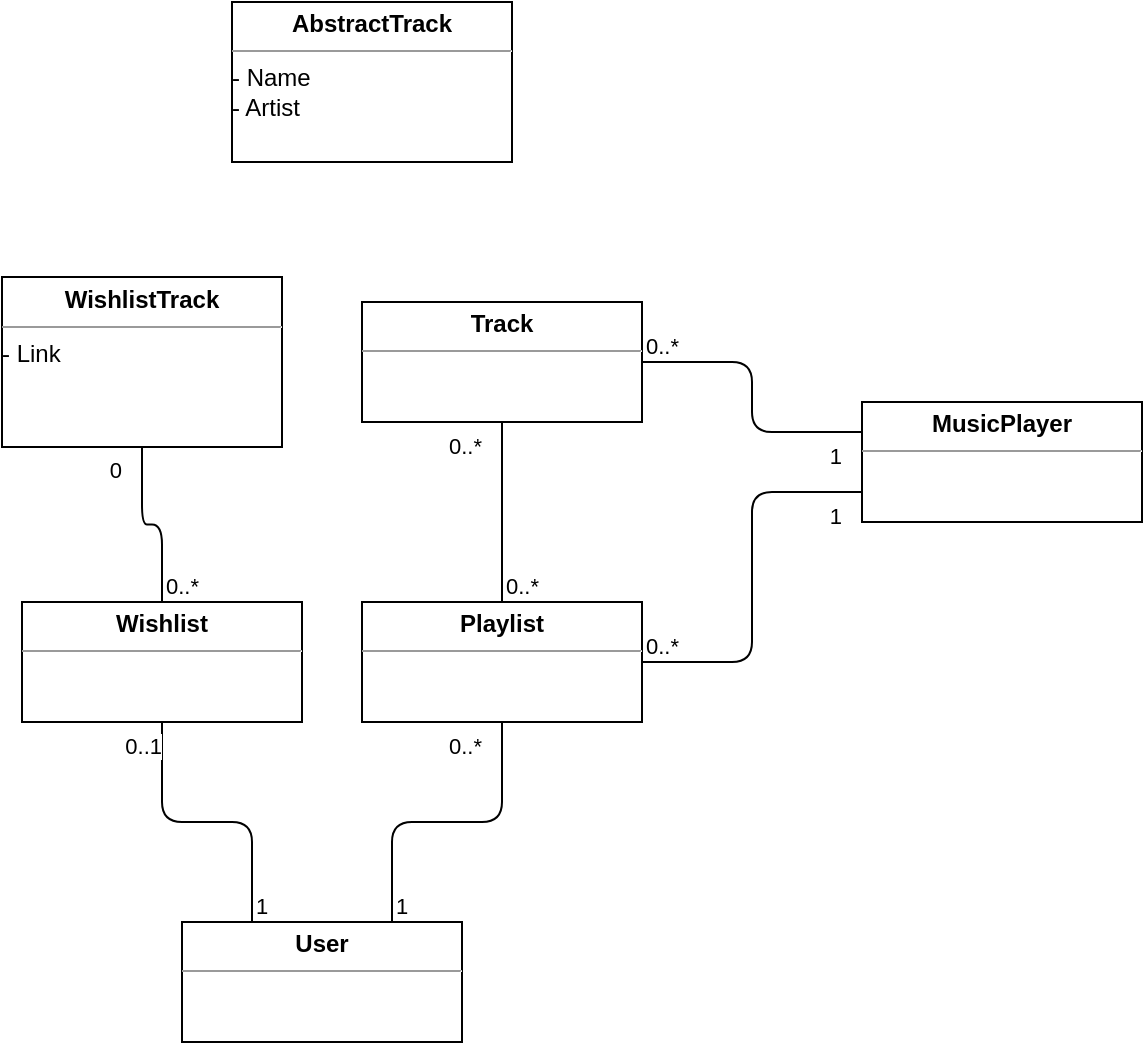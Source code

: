 <mxfile version="13.7.3" type="device"><diagram id="OlzdjApPcNNnX-XfLrIF" name="Page-1"><mxGraphModel dx="981" dy="567" grid="1" gridSize="10" guides="1" tooltips="1" connect="1" arrows="1" fold="1" page="1" pageScale="1" pageWidth="850" pageHeight="1100" math="0" shadow="0"><root><mxCell id="0"/><mxCell id="1" parent="0"/><mxCell id="nvaVFxDI03u6vmSgZv6i-1" value="&lt;p style=&quot;margin: 0px ; margin-top: 4px ; text-align: center&quot;&gt;&lt;b&gt;MusicPlayer&lt;/b&gt;&lt;/p&gt;&lt;hr size=&quot;1&quot;&gt;&lt;div style=&quot;height: 2px&quot;&gt;&lt;/div&gt;&lt;div style=&quot;height: 2px&quot;&gt;&lt;/div&gt;" style="verticalAlign=top;align=left;overflow=fill;fontSize=12;fontFamily=Helvetica;html=1;" parent="1" vertex="1"><mxGeometry x="670" y="260" width="140" height="60" as="geometry"/></mxCell><mxCell id="nvaVFxDI03u6vmSgZv6i-3" value="&lt;p style=&quot;margin: 0px ; margin-top: 4px ; text-align: center&quot;&gt;&lt;b&gt;Track&lt;/b&gt;&lt;/p&gt;&lt;hr size=&quot;1&quot;&gt;&lt;div style=&quot;height: 2px&quot;&gt;&lt;br&gt;&lt;/div&gt;" style="verticalAlign=top;align=left;overflow=fill;fontSize=12;fontFamily=Helvetica;html=1;" parent="1" vertex="1"><mxGeometry x="420" y="210" width="140" height="60" as="geometry"/></mxCell><mxCell id="nvaVFxDI03u6vmSgZv6i-5" value="&lt;p style=&quot;margin: 0px ; margin-top: 4px ; text-align: center&quot;&gt;&lt;b&gt;Playlist&lt;/b&gt;&lt;/p&gt;&lt;hr size=&quot;1&quot;&gt;&lt;div style=&quot;height: 2px&quot;&gt;&lt;br&gt;&lt;/div&gt;" style="verticalAlign=top;align=left;overflow=fill;fontSize=12;fontFamily=Helvetica;html=1;" parent="1" vertex="1"><mxGeometry x="420" y="360" width="140" height="60" as="geometry"/></mxCell><mxCell id="nvaVFxDI03u6vmSgZv6i-8" value="" style="endArrow=none;html=1;edgeStyle=orthogonalEdgeStyle;exitX=0.75;exitY=0;exitDx=0;exitDy=0;entryX=0.5;entryY=1;entryDx=0;entryDy=0;" parent="1" source="nvaVFxDI03u6vmSgZv6i-13" target="nvaVFxDI03u6vmSgZv6i-5" edge="1"><mxGeometry relative="1" as="geometry"><mxPoint x="570" y="440" as="sourcePoint"/><mxPoint x="730" y="440" as="targetPoint"/></mxGeometry></mxCell><mxCell id="nvaVFxDI03u6vmSgZv6i-9" value="1" style="edgeLabel;resizable=0;html=1;align=left;verticalAlign=bottom;" parent="nvaVFxDI03u6vmSgZv6i-8" connectable="0" vertex="1"><mxGeometry x="-1" relative="1" as="geometry"/></mxCell><mxCell id="nvaVFxDI03u6vmSgZv6i-10" value="0..*" style="edgeLabel;resizable=0;html=1;align=right;verticalAlign=bottom;" parent="nvaVFxDI03u6vmSgZv6i-8" connectable="0" vertex="1"><mxGeometry x="1" relative="1" as="geometry"><mxPoint x="-10" y="20" as="offset"/></mxGeometry></mxCell><mxCell id="nvaVFxDI03u6vmSgZv6i-11" value="&lt;p style=&quot;margin: 0px ; margin-top: 4px ; text-align: center&quot;&gt;&lt;b&gt;Wishlist&lt;/b&gt;&lt;/p&gt;&lt;hr size=&quot;1&quot;&gt;&lt;div style=&quot;height: 2px&quot;&gt;&lt;br&gt;&lt;/div&gt;" style="verticalAlign=top;align=left;overflow=fill;fontSize=12;fontFamily=Helvetica;html=1;" parent="1" vertex="1"><mxGeometry x="250" y="360" width="140" height="60" as="geometry"/></mxCell><mxCell id="nvaVFxDI03u6vmSgZv6i-13" value="&lt;p style=&quot;margin: 0px ; margin-top: 4px ; text-align: center&quot;&gt;&lt;b&gt;User&lt;/b&gt;&lt;/p&gt;&lt;hr size=&quot;1&quot;&gt;&lt;div style=&quot;height: 2px&quot;&gt;&lt;br&gt;&lt;/div&gt;" style="verticalAlign=top;align=left;overflow=fill;fontSize=12;fontFamily=Helvetica;html=1;" parent="1" vertex="1"><mxGeometry x="330" y="520" width="140" height="60" as="geometry"/></mxCell><mxCell id="nvaVFxDI03u6vmSgZv6i-15" value="" style="endArrow=none;html=1;edgeStyle=orthogonalEdgeStyle;exitX=0.25;exitY=0;exitDx=0;exitDy=0;entryX=0.5;entryY=1;entryDx=0;entryDy=0;" parent="1" source="nvaVFxDI03u6vmSgZv6i-13" target="nvaVFxDI03u6vmSgZv6i-11" edge="1"><mxGeometry relative="1" as="geometry"><mxPoint x="445" y="530" as="sourcePoint"/><mxPoint x="500" y="430" as="targetPoint"/></mxGeometry></mxCell><mxCell id="nvaVFxDI03u6vmSgZv6i-16" value="1" style="edgeLabel;resizable=0;html=1;align=left;verticalAlign=bottom;" parent="nvaVFxDI03u6vmSgZv6i-15" connectable="0" vertex="1"><mxGeometry x="-1" relative="1" as="geometry"/></mxCell><mxCell id="nvaVFxDI03u6vmSgZv6i-17" value="0..1" style="edgeLabel;resizable=0;html=1;align=right;verticalAlign=bottom;" parent="nvaVFxDI03u6vmSgZv6i-15" connectable="0" vertex="1"><mxGeometry x="1" relative="1" as="geometry"><mxPoint y="20" as="offset"/></mxGeometry></mxCell><mxCell id="nvaVFxDI03u6vmSgZv6i-18" value="&lt;p style=&quot;margin: 0px ; margin-top: 4px ; text-align: center&quot;&gt;&lt;b&gt;WishlistTrack&lt;/b&gt;&lt;/p&gt;&lt;hr size=&quot;1&quot;&gt;&lt;div style=&quot;height: 2px&quot;&gt;- Link&lt;/div&gt;" style="verticalAlign=top;align=left;overflow=fill;fontSize=12;fontFamily=Helvetica;html=1;" parent="1" vertex="1"><mxGeometry x="240" y="197.5" width="140" height="85" as="geometry"/></mxCell><mxCell id="4OiKDG4EkZtOUO-txtrc-6" value="" style="endArrow=none;html=1;edgeStyle=orthogonalEdgeStyle;exitX=0.5;exitY=0;exitDx=0;exitDy=0;entryX=0.5;entryY=1;entryDx=0;entryDy=0;" parent="1" source="nvaVFxDI03u6vmSgZv6i-11" target="nvaVFxDI03u6vmSgZv6i-18" edge="1"><mxGeometry relative="1" as="geometry"><mxPoint x="375" y="530" as="sourcePoint"/><mxPoint x="330" y="430" as="targetPoint"/></mxGeometry></mxCell><mxCell id="4OiKDG4EkZtOUO-txtrc-7" value="0..*" style="edgeLabel;resizable=0;html=1;align=left;verticalAlign=bottom;" parent="4OiKDG4EkZtOUO-txtrc-6" connectable="0" vertex="1"><mxGeometry x="-1" relative="1" as="geometry"/></mxCell><mxCell id="4OiKDG4EkZtOUO-txtrc-8" value="0" style="edgeLabel;resizable=0;html=1;align=right;verticalAlign=bottom;" parent="4OiKDG4EkZtOUO-txtrc-6" connectable="0" vertex="1"><mxGeometry x="1" relative="1" as="geometry"><mxPoint x="-10" y="20" as="offset"/></mxGeometry></mxCell><mxCell id="4OiKDG4EkZtOUO-txtrc-9" value="" style="endArrow=none;html=1;edgeStyle=orthogonalEdgeStyle;exitX=0.5;exitY=0;exitDx=0;exitDy=0;entryX=0.5;entryY=1;entryDx=0;entryDy=0;" parent="1" source="nvaVFxDI03u6vmSgZv6i-5" target="nvaVFxDI03u6vmSgZv6i-3" edge="1"><mxGeometry relative="1" as="geometry"><mxPoint x="330" y="370" as="sourcePoint"/><mxPoint x="320" y="305" as="targetPoint"/></mxGeometry></mxCell><mxCell id="4OiKDG4EkZtOUO-txtrc-10" value="0..*" style="edgeLabel;resizable=0;html=1;align=left;verticalAlign=bottom;" parent="4OiKDG4EkZtOUO-txtrc-9" connectable="0" vertex="1"><mxGeometry x="-1" relative="1" as="geometry"/></mxCell><mxCell id="4OiKDG4EkZtOUO-txtrc-11" value="0..*" style="edgeLabel;resizable=0;html=1;align=right;verticalAlign=bottom;" parent="4OiKDG4EkZtOUO-txtrc-9" connectable="0" vertex="1"><mxGeometry x="1" relative="1" as="geometry"><mxPoint x="-10" y="20" as="offset"/></mxGeometry></mxCell><mxCell id="4OiKDG4EkZtOUO-txtrc-12" value="" style="endArrow=none;html=1;edgeStyle=orthogonalEdgeStyle;exitX=1;exitY=0.5;exitDx=0;exitDy=0;entryX=0;entryY=0.25;entryDx=0;entryDy=0;" parent="1" source="nvaVFxDI03u6vmSgZv6i-3" target="nvaVFxDI03u6vmSgZv6i-1" edge="1"><mxGeometry relative="1" as="geometry"><mxPoint x="500" y="370" as="sourcePoint"/><mxPoint x="500" y="280" as="targetPoint"/></mxGeometry></mxCell><mxCell id="4OiKDG4EkZtOUO-txtrc-13" value="0..*" style="edgeLabel;resizable=0;html=1;align=left;verticalAlign=bottom;" parent="4OiKDG4EkZtOUO-txtrc-12" connectable="0" vertex="1"><mxGeometry x="-1" relative="1" as="geometry"/></mxCell><mxCell id="4OiKDG4EkZtOUO-txtrc-14" value="1" style="edgeLabel;resizable=0;html=1;align=right;verticalAlign=bottom;" parent="4OiKDG4EkZtOUO-txtrc-12" connectable="0" vertex="1"><mxGeometry x="1" relative="1" as="geometry"><mxPoint x="-10" y="20" as="offset"/></mxGeometry></mxCell><mxCell id="4OiKDG4EkZtOUO-txtrc-15" value="" style="endArrow=none;html=1;edgeStyle=orthogonalEdgeStyle;exitX=1;exitY=0.5;exitDx=0;exitDy=0;entryX=0;entryY=0.75;entryDx=0;entryDy=0;" parent="1" source="nvaVFxDI03u6vmSgZv6i-5" target="nvaVFxDI03u6vmSgZv6i-1" edge="1"><mxGeometry relative="1" as="geometry"><mxPoint x="570" y="250" as="sourcePoint"/><mxPoint x="680" y="285" as="targetPoint"/></mxGeometry></mxCell><mxCell id="4OiKDG4EkZtOUO-txtrc-16" value="0..*" style="edgeLabel;resizable=0;html=1;align=left;verticalAlign=bottom;" parent="4OiKDG4EkZtOUO-txtrc-15" connectable="0" vertex="1"><mxGeometry x="-1" relative="1" as="geometry"><mxPoint as="offset"/></mxGeometry></mxCell><mxCell id="4OiKDG4EkZtOUO-txtrc-17" value="1" style="edgeLabel;resizable=0;html=1;align=right;verticalAlign=bottom;" parent="4OiKDG4EkZtOUO-txtrc-15" connectable="0" vertex="1"><mxGeometry x="1" relative="1" as="geometry"><mxPoint x="-10" y="20" as="offset"/></mxGeometry></mxCell><mxCell id="wSfcQ7Ie3pxwiupTFTX2-2" value="&lt;p style=&quot;margin: 0px ; margin-top: 4px ; text-align: center&quot;&gt;&lt;b&gt;AbstractTrack&lt;/b&gt;&lt;/p&gt;&lt;hr size=&quot;1&quot;&gt;&lt;div style=&quot;height: 2px&quot;&gt;- Name&lt;br&gt;- Artist&lt;br&gt;&lt;/div&gt;" style="verticalAlign=top;align=left;overflow=fill;fontSize=12;fontFamily=Helvetica;html=1;" vertex="1" parent="1"><mxGeometry x="355" y="60" width="140" height="80" as="geometry"/></mxCell></root></mxGraphModel></diagram></mxfile>